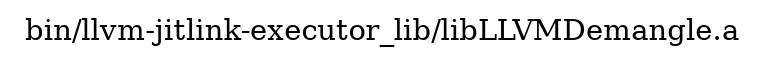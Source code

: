digraph "bin/llvm-jitlink-executor_lib/libLLVMDemangle.a" {
	label="bin/llvm-jitlink-executor_lib/libLLVMDemangle.a";
	rankdir=LR;

}
